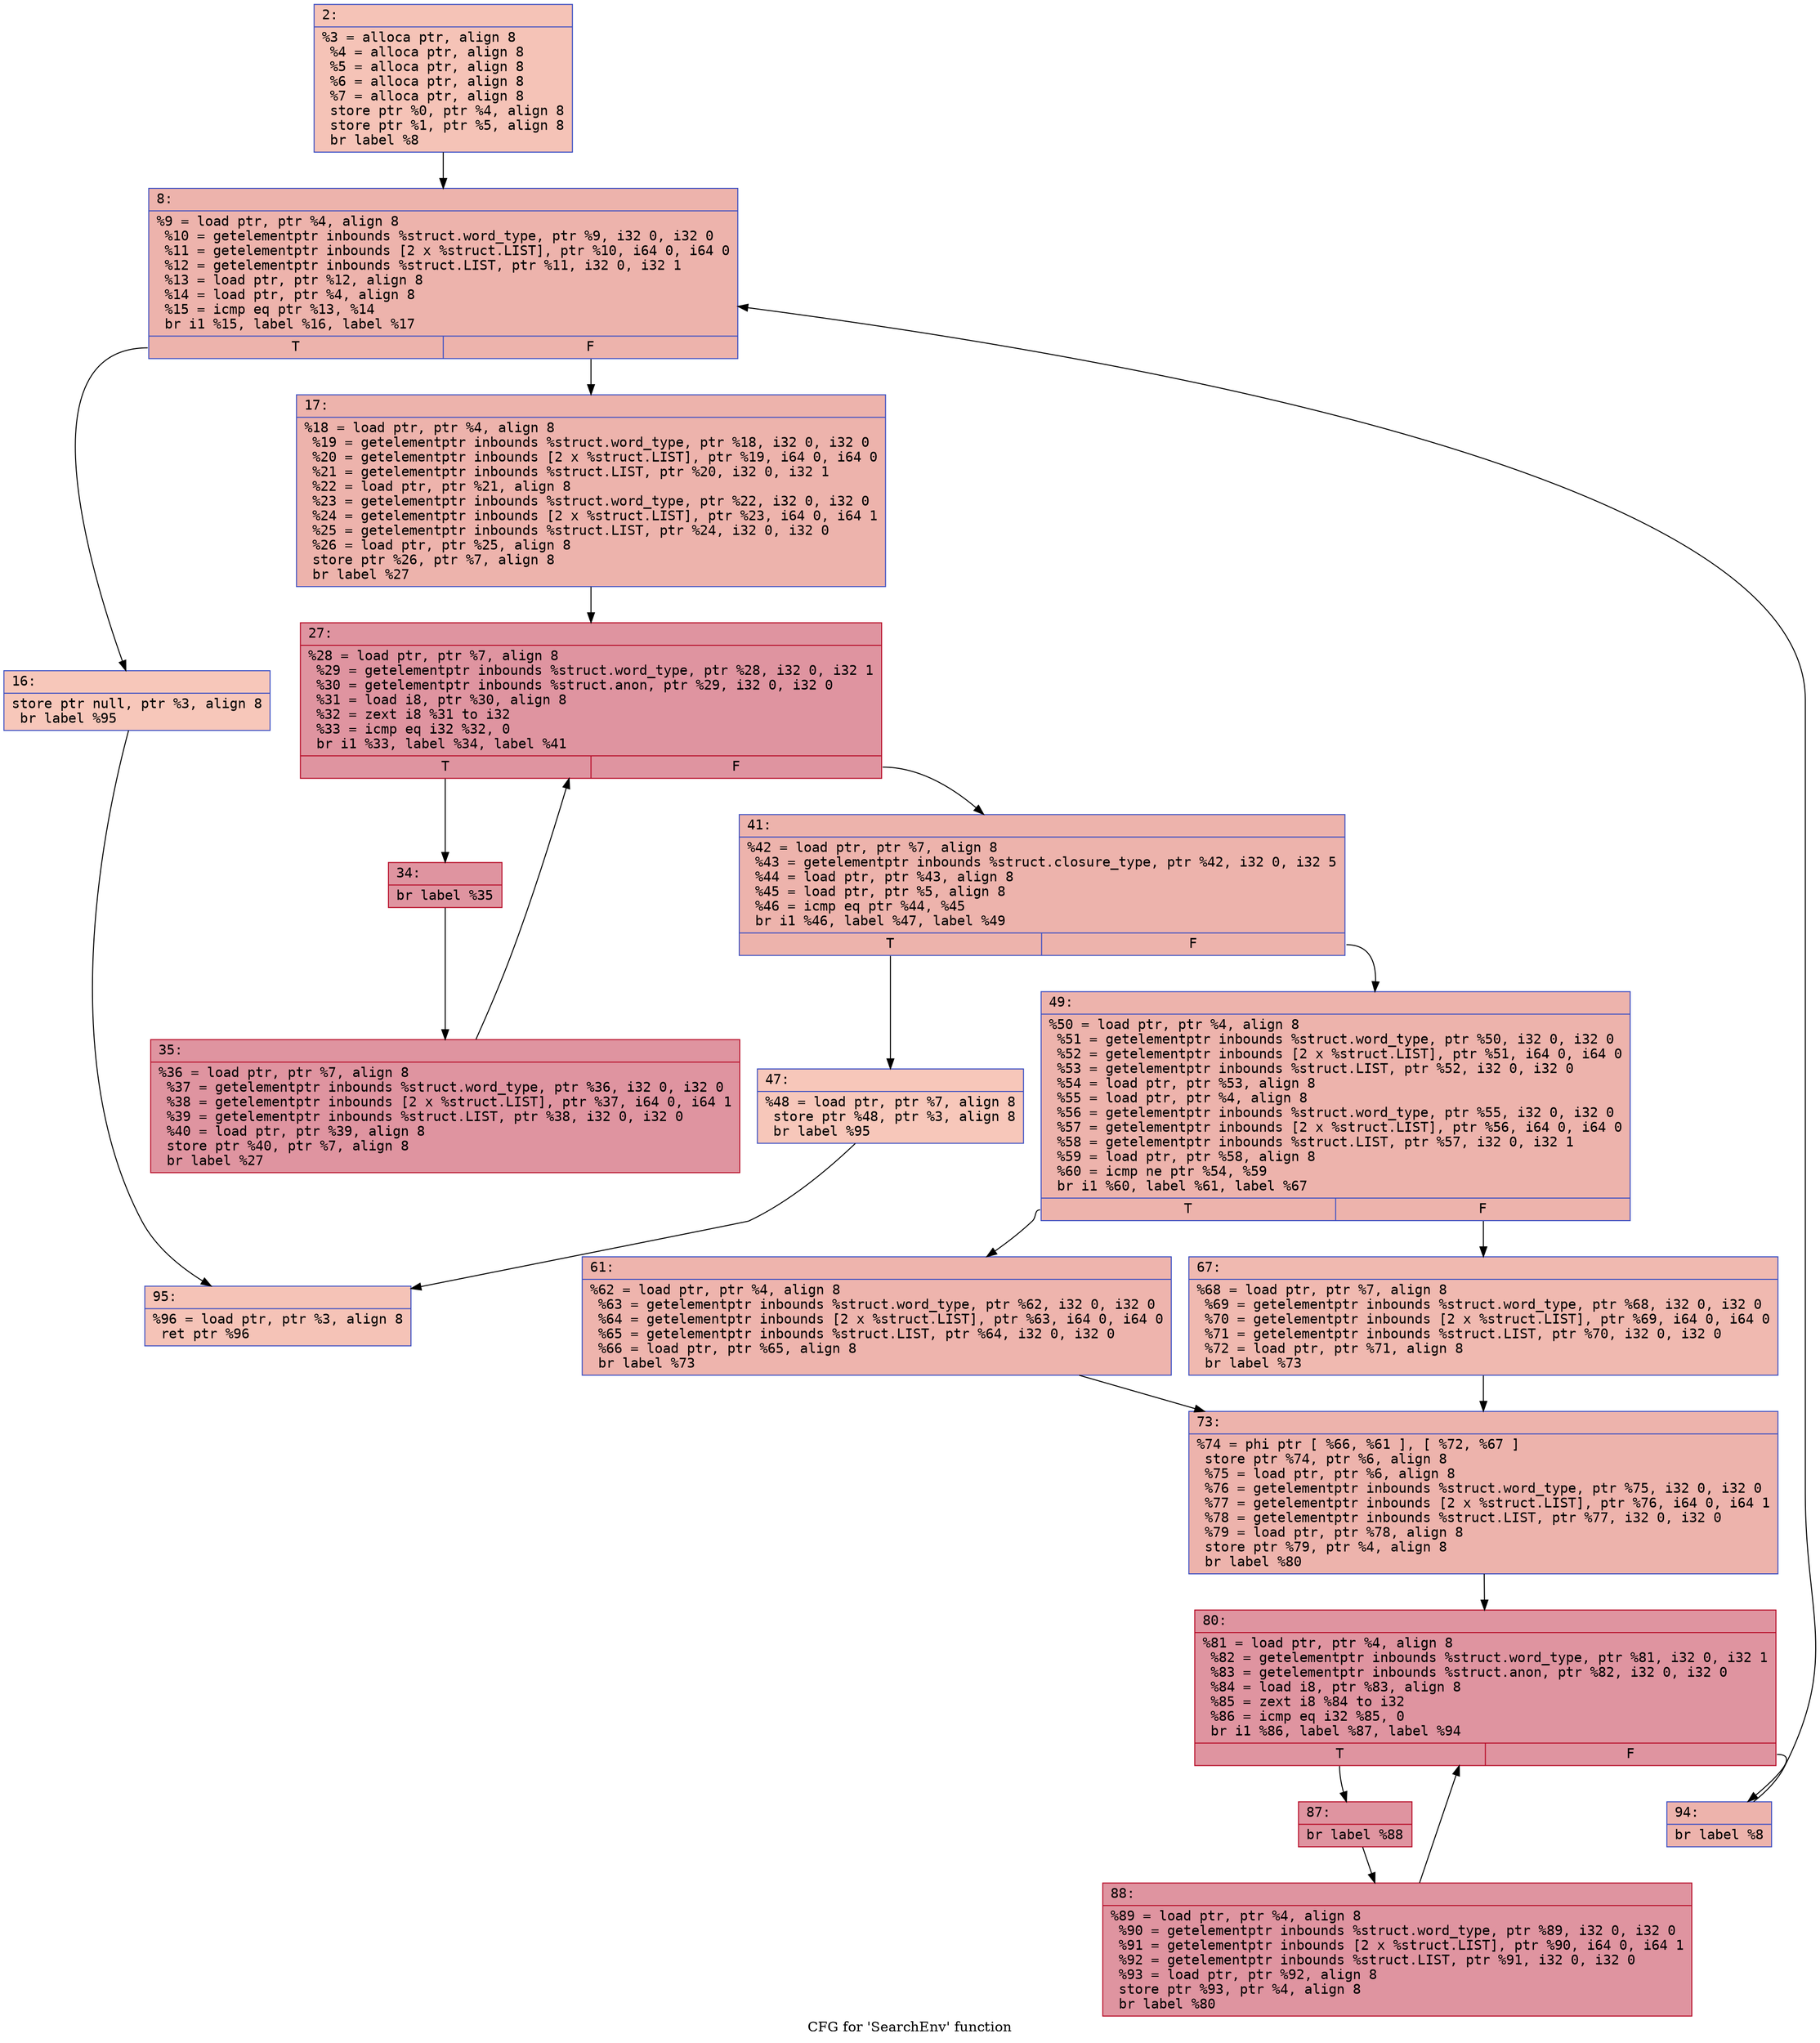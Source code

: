 digraph "CFG for 'SearchEnv' function" {
	label="CFG for 'SearchEnv' function";

	Node0x600003e82080 [shape=record,color="#3d50c3ff", style=filled, fillcolor="#e8765c70" fontname="Courier",label="{2:\l|  %3 = alloca ptr, align 8\l  %4 = alloca ptr, align 8\l  %5 = alloca ptr, align 8\l  %6 = alloca ptr, align 8\l  %7 = alloca ptr, align 8\l  store ptr %0, ptr %4, align 8\l  store ptr %1, ptr %5, align 8\l  br label %8\l}"];
	Node0x600003e82080 -> Node0x600003e820d0[tooltip="2 -> 8\nProbability 100.00%" ];
	Node0x600003e820d0 [shape=record,color="#3d50c3ff", style=filled, fillcolor="#d6524470" fontname="Courier",label="{8:\l|  %9 = load ptr, ptr %4, align 8\l  %10 = getelementptr inbounds %struct.word_type, ptr %9, i32 0, i32 0\l  %11 = getelementptr inbounds [2 x %struct.LIST], ptr %10, i64 0, i64 0\l  %12 = getelementptr inbounds %struct.LIST, ptr %11, i32 0, i32 1\l  %13 = load ptr, ptr %12, align 8\l  %14 = load ptr, ptr %4, align 8\l  %15 = icmp eq ptr %13, %14\l  br i1 %15, label %16, label %17\l|{<s0>T|<s1>F}}"];
	Node0x600003e820d0:s0 -> Node0x600003e82120[tooltip="8 -> 16\nProbability 3.12%" ];
	Node0x600003e820d0:s1 -> Node0x600003e82170[tooltip="8 -> 17\nProbability 96.88%" ];
	Node0x600003e82120 [shape=record,color="#3d50c3ff", style=filled, fillcolor="#ec7f6370" fontname="Courier",label="{16:\l|  store ptr null, ptr %3, align 8\l  br label %95\l}"];
	Node0x600003e82120 -> Node0x600003e825d0[tooltip="16 -> 95\nProbability 100.00%" ];
	Node0x600003e82170 [shape=record,color="#3d50c3ff", style=filled, fillcolor="#d6524470" fontname="Courier",label="{17:\l|  %18 = load ptr, ptr %4, align 8\l  %19 = getelementptr inbounds %struct.word_type, ptr %18, i32 0, i32 0\l  %20 = getelementptr inbounds [2 x %struct.LIST], ptr %19, i64 0, i64 0\l  %21 = getelementptr inbounds %struct.LIST, ptr %20, i32 0, i32 1\l  %22 = load ptr, ptr %21, align 8\l  %23 = getelementptr inbounds %struct.word_type, ptr %22, i32 0, i32 0\l  %24 = getelementptr inbounds [2 x %struct.LIST], ptr %23, i64 0, i64 1\l  %25 = getelementptr inbounds %struct.LIST, ptr %24, i32 0, i32 0\l  %26 = load ptr, ptr %25, align 8\l  store ptr %26, ptr %7, align 8\l  br label %27\l}"];
	Node0x600003e82170 -> Node0x600003e821c0[tooltip="17 -> 27\nProbability 100.00%" ];
	Node0x600003e821c0 [shape=record,color="#b70d28ff", style=filled, fillcolor="#b70d2870" fontname="Courier",label="{27:\l|  %28 = load ptr, ptr %7, align 8\l  %29 = getelementptr inbounds %struct.word_type, ptr %28, i32 0, i32 1\l  %30 = getelementptr inbounds %struct.anon, ptr %29, i32 0, i32 0\l  %31 = load i8, ptr %30, align 8\l  %32 = zext i8 %31 to i32\l  %33 = icmp eq i32 %32, 0\l  br i1 %33, label %34, label %41\l|{<s0>T|<s1>F}}"];
	Node0x600003e821c0:s0 -> Node0x600003e82210[tooltip="27 -> 34\nProbability 96.88%" ];
	Node0x600003e821c0:s1 -> Node0x600003e822b0[tooltip="27 -> 41\nProbability 3.12%" ];
	Node0x600003e82210 [shape=record,color="#b70d28ff", style=filled, fillcolor="#b70d2870" fontname="Courier",label="{34:\l|  br label %35\l}"];
	Node0x600003e82210 -> Node0x600003e82260[tooltip="34 -> 35\nProbability 100.00%" ];
	Node0x600003e82260 [shape=record,color="#b70d28ff", style=filled, fillcolor="#b70d2870" fontname="Courier",label="{35:\l|  %36 = load ptr, ptr %7, align 8\l  %37 = getelementptr inbounds %struct.word_type, ptr %36, i32 0, i32 0\l  %38 = getelementptr inbounds [2 x %struct.LIST], ptr %37, i64 0, i64 1\l  %39 = getelementptr inbounds %struct.LIST, ptr %38, i32 0, i32 0\l  %40 = load ptr, ptr %39, align 8\l  store ptr %40, ptr %7, align 8\l  br label %27\l}"];
	Node0x600003e82260 -> Node0x600003e821c0[tooltip="35 -> 27\nProbability 100.00%" ];
	Node0x600003e822b0 [shape=record,color="#3d50c3ff", style=filled, fillcolor="#d6524470" fontname="Courier",label="{41:\l|  %42 = load ptr, ptr %7, align 8\l  %43 = getelementptr inbounds %struct.closure_type, ptr %42, i32 0, i32 5\l  %44 = load ptr, ptr %43, align 8\l  %45 = load ptr, ptr %5, align 8\l  %46 = icmp eq ptr %44, %45\l  br i1 %46, label %47, label %49\l|{<s0>T|<s1>F}}"];
	Node0x600003e822b0:s0 -> Node0x600003e82300[tooltip="41 -> 47\nProbability 3.12%" ];
	Node0x600003e822b0:s1 -> Node0x600003e82350[tooltip="41 -> 49\nProbability 96.88%" ];
	Node0x600003e82300 [shape=record,color="#3d50c3ff", style=filled, fillcolor="#ec7f6370" fontname="Courier",label="{47:\l|  %48 = load ptr, ptr %7, align 8\l  store ptr %48, ptr %3, align 8\l  br label %95\l}"];
	Node0x600003e82300 -> Node0x600003e825d0[tooltip="47 -> 95\nProbability 100.00%" ];
	Node0x600003e82350 [shape=record,color="#3d50c3ff", style=filled, fillcolor="#d6524470" fontname="Courier",label="{49:\l|  %50 = load ptr, ptr %4, align 8\l  %51 = getelementptr inbounds %struct.word_type, ptr %50, i32 0, i32 0\l  %52 = getelementptr inbounds [2 x %struct.LIST], ptr %51, i64 0, i64 0\l  %53 = getelementptr inbounds %struct.LIST, ptr %52, i32 0, i32 0\l  %54 = load ptr, ptr %53, align 8\l  %55 = load ptr, ptr %4, align 8\l  %56 = getelementptr inbounds %struct.word_type, ptr %55, i32 0, i32 0\l  %57 = getelementptr inbounds [2 x %struct.LIST], ptr %56, i64 0, i64 0\l  %58 = getelementptr inbounds %struct.LIST, ptr %57, i32 0, i32 1\l  %59 = load ptr, ptr %58, align 8\l  %60 = icmp ne ptr %54, %59\l  br i1 %60, label %61, label %67\l|{<s0>T|<s1>F}}"];
	Node0x600003e82350:s0 -> Node0x600003e823a0[tooltip="49 -> 61\nProbability 62.50%" ];
	Node0x600003e82350:s1 -> Node0x600003e823f0[tooltip="49 -> 67\nProbability 37.50%" ];
	Node0x600003e823a0 [shape=record,color="#3d50c3ff", style=filled, fillcolor="#d8564670" fontname="Courier",label="{61:\l|  %62 = load ptr, ptr %4, align 8\l  %63 = getelementptr inbounds %struct.word_type, ptr %62, i32 0, i32 0\l  %64 = getelementptr inbounds [2 x %struct.LIST], ptr %63, i64 0, i64 0\l  %65 = getelementptr inbounds %struct.LIST, ptr %64, i32 0, i32 0\l  %66 = load ptr, ptr %65, align 8\l  br label %73\l}"];
	Node0x600003e823a0 -> Node0x600003e82440[tooltip="61 -> 73\nProbability 100.00%" ];
	Node0x600003e823f0 [shape=record,color="#3d50c3ff", style=filled, fillcolor="#de614d70" fontname="Courier",label="{67:\l|  %68 = load ptr, ptr %7, align 8\l  %69 = getelementptr inbounds %struct.word_type, ptr %68, i32 0, i32 0\l  %70 = getelementptr inbounds [2 x %struct.LIST], ptr %69, i64 0, i64 0\l  %71 = getelementptr inbounds %struct.LIST, ptr %70, i32 0, i32 0\l  %72 = load ptr, ptr %71, align 8\l  br label %73\l}"];
	Node0x600003e823f0 -> Node0x600003e82440[tooltip="67 -> 73\nProbability 100.00%" ];
	Node0x600003e82440 [shape=record,color="#3d50c3ff", style=filled, fillcolor="#d6524470" fontname="Courier",label="{73:\l|  %74 = phi ptr [ %66, %61 ], [ %72, %67 ]\l  store ptr %74, ptr %6, align 8\l  %75 = load ptr, ptr %6, align 8\l  %76 = getelementptr inbounds %struct.word_type, ptr %75, i32 0, i32 0\l  %77 = getelementptr inbounds [2 x %struct.LIST], ptr %76, i64 0, i64 1\l  %78 = getelementptr inbounds %struct.LIST, ptr %77, i32 0, i32 0\l  %79 = load ptr, ptr %78, align 8\l  store ptr %79, ptr %4, align 8\l  br label %80\l}"];
	Node0x600003e82440 -> Node0x600003e82490[tooltip="73 -> 80\nProbability 100.00%" ];
	Node0x600003e82490 [shape=record,color="#b70d28ff", style=filled, fillcolor="#b70d2870" fontname="Courier",label="{80:\l|  %81 = load ptr, ptr %4, align 8\l  %82 = getelementptr inbounds %struct.word_type, ptr %81, i32 0, i32 1\l  %83 = getelementptr inbounds %struct.anon, ptr %82, i32 0, i32 0\l  %84 = load i8, ptr %83, align 8\l  %85 = zext i8 %84 to i32\l  %86 = icmp eq i32 %85, 0\l  br i1 %86, label %87, label %94\l|{<s0>T|<s1>F}}"];
	Node0x600003e82490:s0 -> Node0x600003e824e0[tooltip="80 -> 87\nProbability 96.88%" ];
	Node0x600003e82490:s1 -> Node0x600003e82580[tooltip="80 -> 94\nProbability 3.12%" ];
	Node0x600003e824e0 [shape=record,color="#b70d28ff", style=filled, fillcolor="#b70d2870" fontname="Courier",label="{87:\l|  br label %88\l}"];
	Node0x600003e824e0 -> Node0x600003e82530[tooltip="87 -> 88\nProbability 100.00%" ];
	Node0x600003e82530 [shape=record,color="#b70d28ff", style=filled, fillcolor="#b70d2870" fontname="Courier",label="{88:\l|  %89 = load ptr, ptr %4, align 8\l  %90 = getelementptr inbounds %struct.word_type, ptr %89, i32 0, i32 0\l  %91 = getelementptr inbounds [2 x %struct.LIST], ptr %90, i64 0, i64 1\l  %92 = getelementptr inbounds %struct.LIST, ptr %91, i32 0, i32 0\l  %93 = load ptr, ptr %92, align 8\l  store ptr %93, ptr %4, align 8\l  br label %80\l}"];
	Node0x600003e82530 -> Node0x600003e82490[tooltip="88 -> 80\nProbability 100.00%" ];
	Node0x600003e82580 [shape=record,color="#3d50c3ff", style=filled, fillcolor="#d6524470" fontname="Courier",label="{94:\l|  br label %8\l}"];
	Node0x600003e82580 -> Node0x600003e820d0[tooltip="94 -> 8\nProbability 100.00%" ];
	Node0x600003e825d0 [shape=record,color="#3d50c3ff", style=filled, fillcolor="#e8765c70" fontname="Courier",label="{95:\l|  %96 = load ptr, ptr %3, align 8\l  ret ptr %96\l}"];
}
